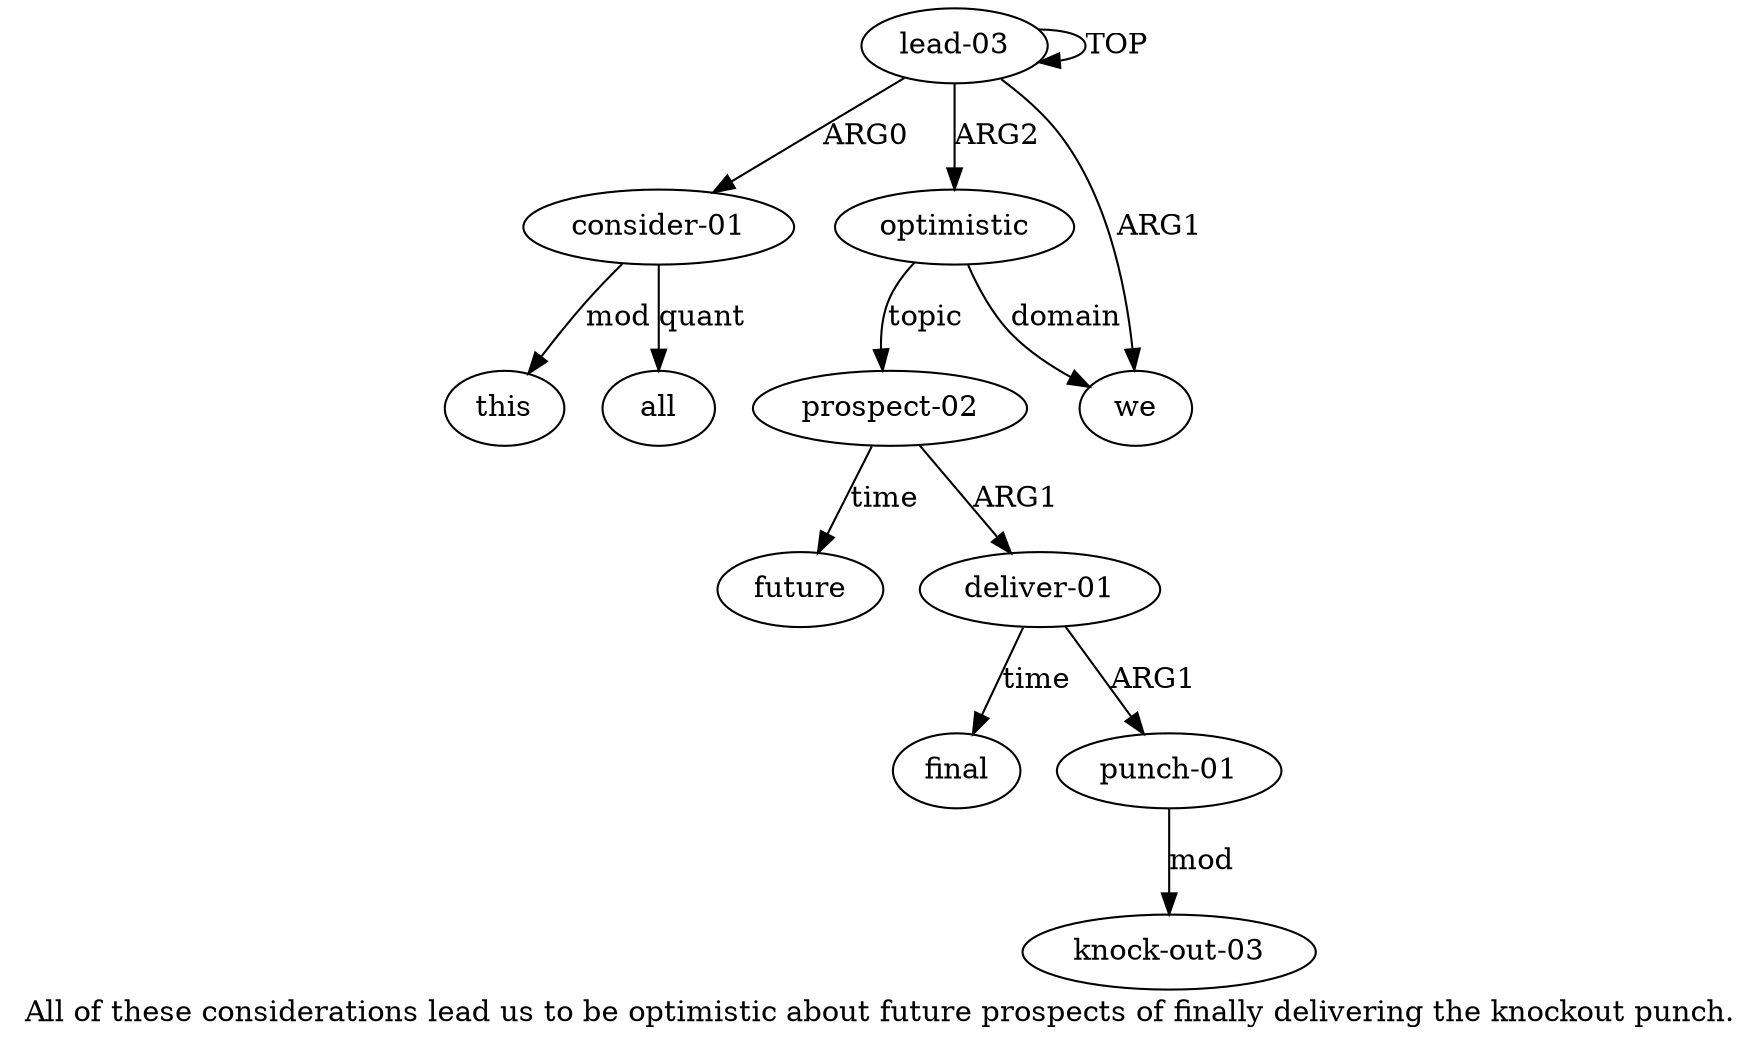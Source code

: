 digraph  {
	graph [label="All of these considerations lead us to be optimistic about future prospects of finally delivering the knockout punch."];
	node [label="\N"];
	a11	 [color=black,
		gold_ind=11,
		gold_label=future,
		label=future,
		test_ind=11,
		test_label=future];
	a10	 [color=black,
		gold_ind=10,
		gold_label=final,
		label=final,
		test_ind=10,
		test_label=final];
	a1	 [color=black,
		gold_ind=1,
		gold_label="consider-01",
		label="consider-01",
		test_ind=1,
		test_label="consider-01"];
	a3	 [color=black,
		gold_ind=3,
		gold_label=all,
		label=all,
		test_ind=3,
		test_label=all];
	a1 -> a3 [key=0,
	color=black,
	gold_label=quant,
	label=quant,
	test_label=quant];
a2 [color=black,
	gold_ind=2,
	gold_label=this,
	label=this,
	test_ind=2,
	test_label=this];
a1 -> a2 [key=0,
color=black,
gold_label=mod,
label=mod,
test_label=mod];
a0 [color=black,
gold_ind=0,
gold_label="lead-03",
label="lead-03",
test_ind=0,
test_label="lead-03"];
a0 -> a1 [key=0,
color=black,
gold_label=ARG0,
label=ARG0,
test_label=ARG0];
a0 -> a0 [key=0,
color=black,
gold_label=TOP,
label=TOP,
test_label=TOP];
a5 [color=black,
gold_ind=5,
gold_label=optimistic,
label=optimistic,
test_ind=5,
test_label=optimistic];
a0 -> a5 [key=0,
color=black,
gold_label=ARG2,
label=ARG2,
test_label=ARG2];
a4 [color=black,
gold_ind=4,
gold_label=we,
label=we,
test_ind=4,
test_label=we];
a0 -> a4 [key=0,
color=black,
gold_label=ARG1,
label=ARG1,
test_label=ARG1];
a5 -> a4 [key=0,
color=black,
gold_label=domain,
label=domain,
test_label=domain];
a6 [color=black,
gold_ind=6,
gold_label="prospect-02",
label="prospect-02",
test_ind=6,
test_label="prospect-02"];
a5 -> a6 [key=0,
color=black,
gold_label=topic,
label=topic,
test_label=topic];
a7 [color=black,
gold_ind=7,
gold_label="deliver-01",
label="deliver-01",
test_ind=7,
test_label="deliver-01"];
a7 -> a10 [key=0,
color=black,
gold_label=time,
label=time,
test_label=time];
a8 [color=black,
gold_ind=8,
gold_label="punch-01",
label="punch-01",
test_ind=8,
test_label="punch-01"];
a7 -> a8 [key=0,
color=black,
gold_label=ARG1,
label=ARG1,
test_label=ARG1];
a6 -> a11 [key=0,
color=black,
gold_label=time,
label=time,
test_label=time];
a6 -> a7 [key=0,
color=black,
gold_label=ARG1,
label=ARG1,
test_label=ARG1];
a9 [color=black,
gold_ind=9,
gold_label="knock-out-03",
label="knock-out-03",
test_ind=9,
test_label="knock-out-03"];
a8 -> a9 [key=0,
color=black,
gold_label=mod,
label=mod,
test_label=mod];
}
